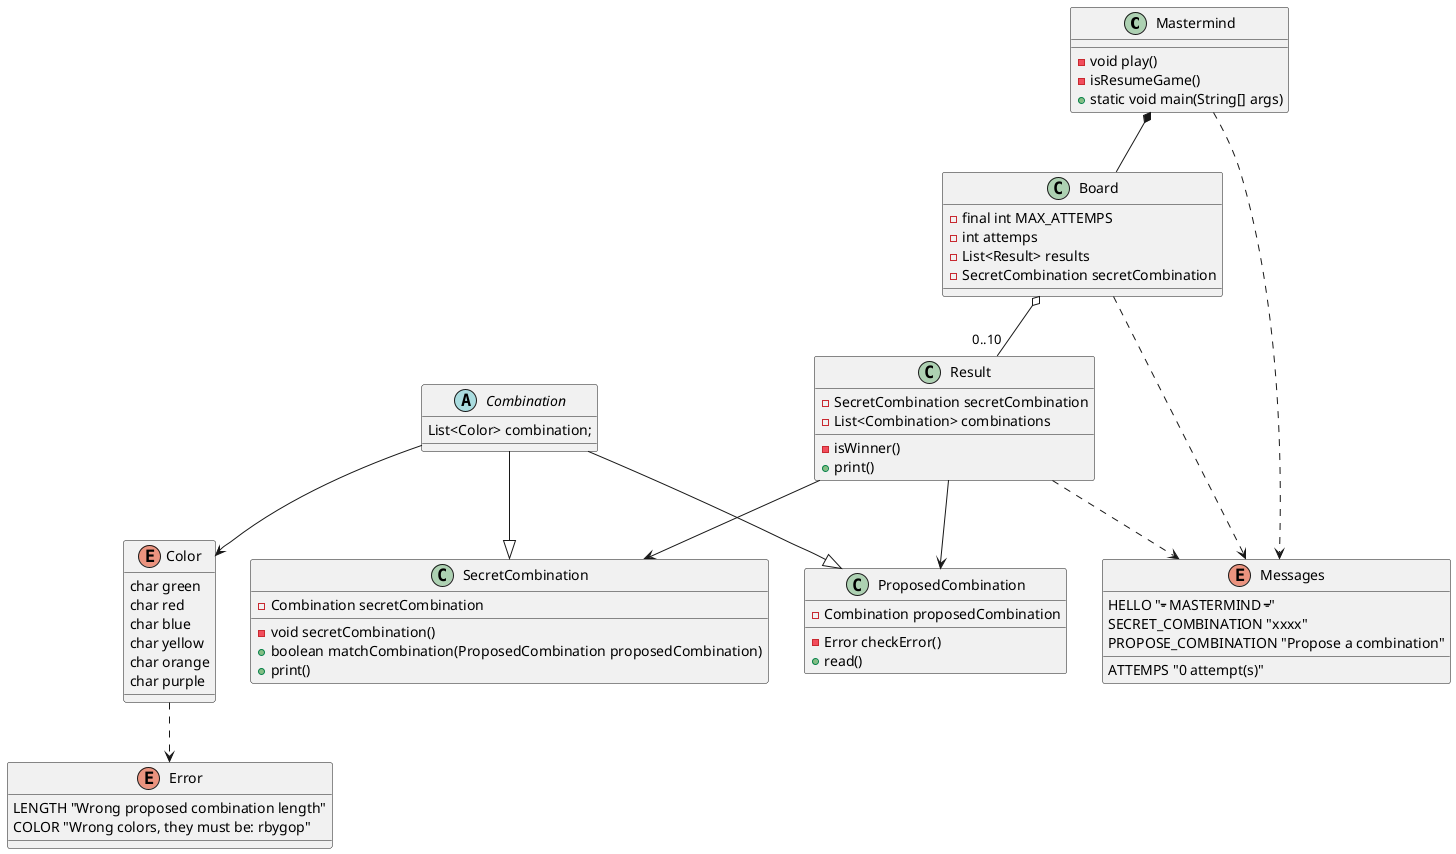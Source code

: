 @startuml

class Mastermind {
- void play()
- isResumeGame()
+ static void main(String[] args)
}

class Board {
- final int MAX_ATTEMPS
- int attemps
- List<Result> results
- SecretCombination secretCombination
}

abstract class Combination {
List<Color> combination;
}
class SecretCombination {
- Combination secretCombination
- void secretCombination()
+ boolean matchCombination(ProposedCombination proposedCombination)
+ print()
}

class ProposedCombination {
- Combination proposedCombination
- Error checkError()
+ read()
}

class Result {
- SecretCombination secretCombination
- List<Combination> combinations
- isWinner()
+ print()
}

enum Messages{
HELLO "----- MASTERMIND -----"
ATTEMPS "0 attempt(s)"
SECRET_COMBINATION "xxxx"
PROPOSE_COMBINATION "Propose a combination"

}
enum Color {
char green
char red
char blue
char yellow
char orange
char purple
}
enum Error {
LENGTH "Wrong proposed combination length"
COLOR "Wrong colors, they must be: rbygop"
}

Mastermind *-- Board
Board o-- "0..10" Result
Combination --|> SecretCombination
Combination --|> ProposedCombination
Result --> SecretCombination
Result --> ProposedCombination
Combination --> Color
Mastermind ..> Messages
Board ..> Messages
Result ..> Messages
Color ..> Error

@enduml